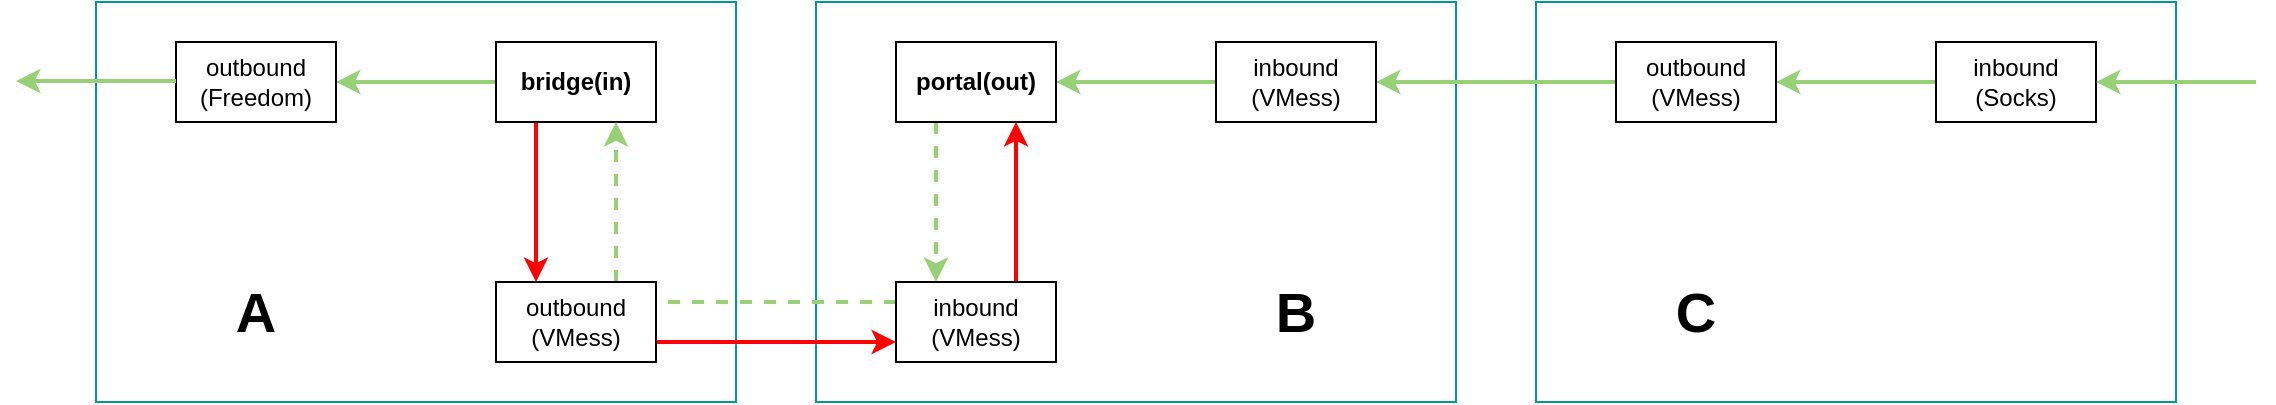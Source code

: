 <mxfile version="21.2.1" type="github">
  <diagram name="Page-1" id="jqsyt9EHRXpoQDLmxjBp">
    <mxGraphModel dx="1818" dy="692" grid="1" gridSize="10" guides="1" tooltips="1" connect="1" arrows="1" fold="1" page="1" pageScale="1" pageWidth="850" pageHeight="1100" math="0" shadow="0">
      <root>
        <mxCell id="0" />
        <mxCell id="1" parent="0" />
        <mxCell id="a534_eSC-mC_fTymOxM4-24" value="" style="rounded=0;whiteSpace=wrap;html=1;fillColor=none;strokeColor=#009999;" vertex="1" parent="1">
          <mxGeometry x="-120" y="60" width="320" height="200" as="geometry" />
        </mxCell>
        <mxCell id="a534_eSC-mC_fTymOxM4-25" value="" style="rounded=0;whiteSpace=wrap;html=1;fillColor=none;strokeColor=#009999;" vertex="1" parent="1">
          <mxGeometry x="240" y="60" width="320" height="200" as="geometry" />
        </mxCell>
        <mxCell id="a534_eSC-mC_fTymOxM4-26" value="" style="rounded=0;whiteSpace=wrap;html=1;fillColor=none;strokeColor=#009999;" vertex="1" parent="1">
          <mxGeometry x="600" y="60" width="320" height="200" as="geometry" />
        </mxCell>
        <mxCell id="a534_eSC-mC_fTymOxM4-12" style="edgeStyle=orthogonalEdgeStyle;rounded=0;orthogonalLoop=1;jettySize=auto;html=1;exitX=0;exitY=0.5;exitDx=0;exitDy=0;strokeWidth=2;strokeColor=#97D077;" edge="1" parent="1" source="a534_eSC-mC_fTymOxM4-1" target="a534_eSC-mC_fTymOxM4-2">
          <mxGeometry relative="1" as="geometry" />
        </mxCell>
        <mxCell id="a534_eSC-mC_fTymOxM4-1" value="inbound&lt;br&gt;(Socks)" style="rounded=0;whiteSpace=wrap;html=1;" vertex="1" parent="1">
          <mxGeometry x="800" y="80" width="80" height="40" as="geometry" />
        </mxCell>
        <mxCell id="a534_eSC-mC_fTymOxM4-13" style="edgeStyle=orthogonalEdgeStyle;rounded=0;orthogonalLoop=1;jettySize=auto;html=1;exitX=0;exitY=0.5;exitDx=0;exitDy=0;entryX=1;entryY=0.5;entryDx=0;entryDy=0;strokeWidth=2;strokeColor=#97D077;" edge="1" parent="1" source="a534_eSC-mC_fTymOxM4-2" target="a534_eSC-mC_fTymOxM4-3">
          <mxGeometry relative="1" as="geometry" />
        </mxCell>
        <mxCell id="a534_eSC-mC_fTymOxM4-2" value="outbound&lt;br&gt;(VMess)" style="rounded=0;whiteSpace=wrap;html=1;" vertex="1" parent="1">
          <mxGeometry x="640" y="80" width="80" height="40" as="geometry" />
        </mxCell>
        <mxCell id="a534_eSC-mC_fTymOxM4-14" style="edgeStyle=orthogonalEdgeStyle;rounded=0;orthogonalLoop=1;jettySize=auto;html=1;exitX=0;exitY=0.5;exitDx=0;exitDy=0;entryX=1;entryY=0.5;entryDx=0;entryDy=0;strokeWidth=2;strokeColor=#97D077;" edge="1" parent="1" source="a534_eSC-mC_fTymOxM4-3" target="a534_eSC-mC_fTymOxM4-4">
          <mxGeometry relative="1" as="geometry" />
        </mxCell>
        <mxCell id="a534_eSC-mC_fTymOxM4-3" value="inbound&lt;br&gt;(VMess)" style="rounded=0;whiteSpace=wrap;html=1;" vertex="1" parent="1">
          <mxGeometry x="440" y="80" width="80" height="40" as="geometry" />
        </mxCell>
        <mxCell id="a534_eSC-mC_fTymOxM4-15" style="edgeStyle=orthogonalEdgeStyle;rounded=0;orthogonalLoop=1;jettySize=auto;html=1;exitX=0.25;exitY=1;exitDx=0;exitDy=0;entryX=0.25;entryY=0;entryDx=0;entryDy=0;strokeWidth=2;strokeColor=#97D077;dashed=1;" edge="1" parent="1" source="a534_eSC-mC_fTymOxM4-4" target="a534_eSC-mC_fTymOxM4-5">
          <mxGeometry relative="1" as="geometry" />
        </mxCell>
        <mxCell id="a534_eSC-mC_fTymOxM4-4" value="portal(out)" style="rounded=0;whiteSpace=wrap;html=1;fontStyle=1" vertex="1" parent="1">
          <mxGeometry x="280" y="80" width="80" height="40" as="geometry" />
        </mxCell>
        <mxCell id="a534_eSC-mC_fTymOxM4-16" style="edgeStyle=orthogonalEdgeStyle;rounded=0;orthogonalLoop=1;jettySize=auto;html=1;exitX=0.75;exitY=0;exitDx=0;exitDy=0;entryX=0.75;entryY=1;entryDx=0;entryDy=0;strokeWidth=2;strokeColor=#FF0000;" edge="1" parent="1" source="a534_eSC-mC_fTymOxM4-5" target="a534_eSC-mC_fTymOxM4-4">
          <mxGeometry relative="1" as="geometry" />
        </mxCell>
        <mxCell id="a534_eSC-mC_fTymOxM4-20" style="edgeStyle=orthogonalEdgeStyle;rounded=0;orthogonalLoop=1;jettySize=auto;html=1;exitX=0;exitY=0.25;exitDx=0;exitDy=0;entryX=1;entryY=0.25;entryDx=0;entryDy=0;endArrow=none;endFill=0;dashed=1;strokeColor=#97D077;strokeWidth=2;" edge="1" parent="1" source="a534_eSC-mC_fTymOxM4-5" target="a534_eSC-mC_fTymOxM4-7">
          <mxGeometry relative="1" as="geometry" />
        </mxCell>
        <mxCell id="a534_eSC-mC_fTymOxM4-5" value="inbound&lt;br&gt;(VMess)" style="rounded=0;whiteSpace=wrap;html=1;" vertex="1" parent="1">
          <mxGeometry x="280" y="200" width="80" height="40" as="geometry" />
        </mxCell>
        <mxCell id="a534_eSC-mC_fTymOxM4-18" style="edgeStyle=orthogonalEdgeStyle;rounded=0;orthogonalLoop=1;jettySize=auto;html=1;exitX=0.25;exitY=1;exitDx=0;exitDy=0;entryX=0.25;entryY=0;entryDx=0;entryDy=0;strokeWidth=2;strokeColor=#FF0000;" edge="1" parent="1" source="a534_eSC-mC_fTymOxM4-6" target="a534_eSC-mC_fTymOxM4-7">
          <mxGeometry relative="1" as="geometry" />
        </mxCell>
        <mxCell id="a534_eSC-mC_fTymOxM4-19" style="edgeStyle=orthogonalEdgeStyle;rounded=0;orthogonalLoop=1;jettySize=auto;html=1;exitX=0;exitY=0.5;exitDx=0;exitDy=0;entryX=1;entryY=0.5;entryDx=0;entryDy=0;strokeWidth=2;strokeColor=#97D077;" edge="1" parent="1" source="a534_eSC-mC_fTymOxM4-6" target="a534_eSC-mC_fTymOxM4-8">
          <mxGeometry relative="1" as="geometry" />
        </mxCell>
        <mxCell id="a534_eSC-mC_fTymOxM4-6" value="bridge(in)" style="rounded=0;whiteSpace=wrap;html=1;fontStyle=1" vertex="1" parent="1">
          <mxGeometry x="80" y="80" width="80" height="40" as="geometry" />
        </mxCell>
        <mxCell id="a534_eSC-mC_fTymOxM4-17" style="edgeStyle=orthogonalEdgeStyle;rounded=0;orthogonalLoop=1;jettySize=auto;html=1;exitX=0.75;exitY=0;exitDx=0;exitDy=0;entryX=0.75;entryY=1;entryDx=0;entryDy=0;dashed=1;strokeWidth=2;strokeColor=#97D077;" edge="1" parent="1" source="a534_eSC-mC_fTymOxM4-7" target="a534_eSC-mC_fTymOxM4-6">
          <mxGeometry relative="1" as="geometry" />
        </mxCell>
        <mxCell id="a534_eSC-mC_fTymOxM4-22" style="edgeStyle=orthogonalEdgeStyle;rounded=0;orthogonalLoop=1;jettySize=auto;html=1;exitX=1;exitY=0.75;exitDx=0;exitDy=0;entryX=0;entryY=0.75;entryDx=0;entryDy=0;strokeWidth=2;strokeColor=#FF0000;" edge="1" parent="1" source="a534_eSC-mC_fTymOxM4-7" target="a534_eSC-mC_fTymOxM4-5">
          <mxGeometry relative="1" as="geometry" />
        </mxCell>
        <mxCell id="a534_eSC-mC_fTymOxM4-7" value="outbound&lt;br&gt;(VMess)" style="rounded=0;whiteSpace=wrap;html=1;" vertex="1" parent="1">
          <mxGeometry x="80" y="200" width="80" height="40" as="geometry" />
        </mxCell>
        <mxCell id="a534_eSC-mC_fTymOxM4-8" value="outbound&lt;br style=&quot;border-color: var(--border-color);&quot;&gt;(Freedom)" style="rounded=0;whiteSpace=wrap;html=1;" vertex="1" parent="1">
          <mxGeometry x="-80" y="80" width="80" height="40" as="geometry" />
        </mxCell>
        <mxCell id="a534_eSC-mC_fTymOxM4-11" value="" style="endArrow=classic;html=1;rounded=0;entryX=1;entryY=0.5;entryDx=0;entryDy=0;strokeWidth=2;strokeColor=#97D077;" edge="1" parent="1" target="a534_eSC-mC_fTymOxM4-1">
          <mxGeometry width="50" height="50" relative="1" as="geometry">
            <mxPoint x="960" y="100" as="sourcePoint" />
            <mxPoint x="520" y="100" as="targetPoint" />
          </mxGeometry>
        </mxCell>
        <mxCell id="a534_eSC-mC_fTymOxM4-23" value="" style="endArrow=classic;html=1;rounded=0;entryX=1;entryY=0.5;entryDx=0;entryDy=0;strokeWidth=2;strokeColor=#97D077;" edge="1" parent="1">
          <mxGeometry width="50" height="50" relative="1" as="geometry">
            <mxPoint x="-80" y="99.5" as="sourcePoint" />
            <mxPoint x="-160" y="99.5" as="targetPoint" />
          </mxGeometry>
        </mxCell>
        <mxCell id="a534_eSC-mC_fTymOxM4-27" value="&lt;b&gt;&lt;font style=&quot;font-size: 28px;&quot;&gt;A&lt;/font&gt;&lt;/b&gt;" style="text;html=1;strokeColor=none;fillColor=none;align=center;verticalAlign=middle;whiteSpace=wrap;rounded=0;" vertex="1" parent="1">
          <mxGeometry x="-70" y="200" width="60" height="30" as="geometry" />
        </mxCell>
        <mxCell id="a534_eSC-mC_fTymOxM4-28" value="&lt;b&gt;&lt;font style=&quot;font-size: 28px;&quot;&gt;B&lt;/font&gt;&lt;/b&gt;" style="text;html=1;strokeColor=none;fillColor=none;align=center;verticalAlign=middle;whiteSpace=wrap;rounded=0;" vertex="1" parent="1">
          <mxGeometry x="450" y="200" width="60" height="30" as="geometry" />
        </mxCell>
        <mxCell id="a534_eSC-mC_fTymOxM4-29" value="&lt;b&gt;&lt;font style=&quot;font-size: 28px;&quot;&gt;C&lt;/font&gt;&lt;/b&gt;" style="text;html=1;strokeColor=none;fillColor=none;align=center;verticalAlign=middle;whiteSpace=wrap;rounded=0;" vertex="1" parent="1">
          <mxGeometry x="650" y="200" width="60" height="30" as="geometry" />
        </mxCell>
      </root>
    </mxGraphModel>
  </diagram>
</mxfile>
